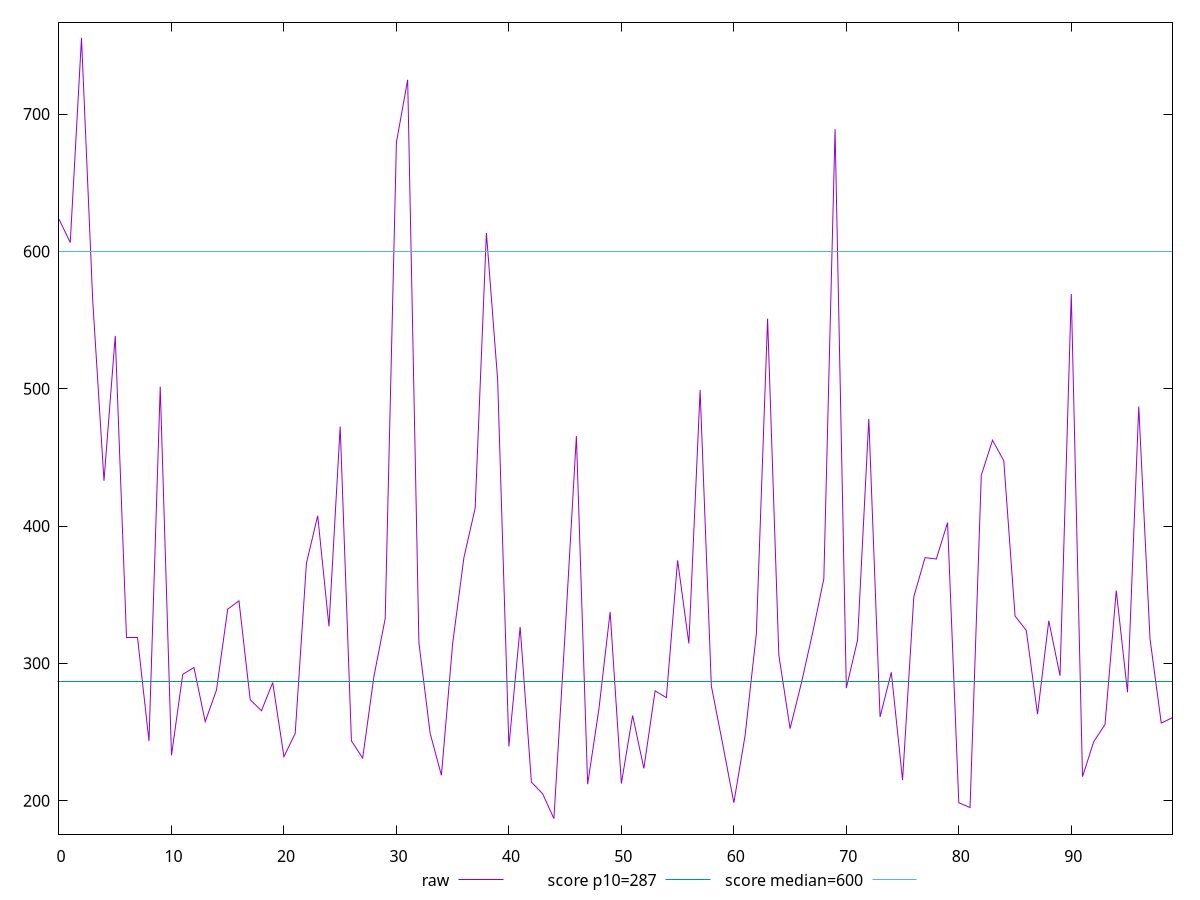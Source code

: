 reset

$raw <<EOF
0 623.5
1 606.4624999999987
2 755.4999999999991
3 564
4 433
5 538.5
6 319
7 318.9999999999991
8 243.5000000000009
9 501.5
10 233
11 291.9999999999991
12 297.0000000000009
13 257.5
14 280.5
15 339.5
16 345.5
17 273.5
18 265.4999999999991
19 285.9999999999991
20 232
21 249
22 373
23 407.4999999999991
24 327
25 472.5000000000009
26 243.4999999999991
27 231
28 290.5
29 332.5
30 679.4999999999991
31 725
32 315
33 249
34 218.5000000000009
35 314.5
36 377.0000000000009
37 412.9999999999991
38 613.4999999999991
39 506.5
40 239.5
41 326.4999999999991
42 213.5
43 205
44 187.0000000000009
45 322.5000000000009
46 465.5
47 211.9999999999991
48 266.5000000000009
49 337.5
50 212.5
51 261.9999999999991
52 223.4999999999991
53 280
54 274.9999999999991
55 375
56 314.5000000000009
57 499
58 283.5
59 241.4999999999991
60 198.5
61 247.5000000000009
62 321.5000000000009
63 551.0000000000009
64 306
65 252.4999999999991
66 285.5
67 322
68 361.5
69 689
70 282
71 317
72 478.0000000000009
73 260.9999999999991
74 293.5
75 215
76 348.4999999999991
77 376.9999999999991
78 376
79 402.5
80 198.5
81 195.0000000000009
82 437
83 462.5
84 447.5000000000009
85 334.5
86 324
87 263
88 331.0000000000009
89 291
90 569.0000000000005
91 217.5
92 243.0000000000009
93 255.4999999999991
94 352.9999999999991
95 279
96 486.9999999999991
97 318.0000000000009
98 256.5
99 260.5000000000009
EOF

set key outside below
set xrange [0:99]
set yrange [175.63000000000093:766.8699999999991]
set trange [175.63000000000093:766.8699999999991]
set terminal svg size 640, 500 enhanced background rgb 'white'
set output "report_00017_2021-02-10T15-08-03.406Z/total-blocking-time/samples/pages+cached/raw/values.svg"

plot $raw title "raw" with line, \
     287 title "score p10=287", \
     600 title "score median=600"

reset
